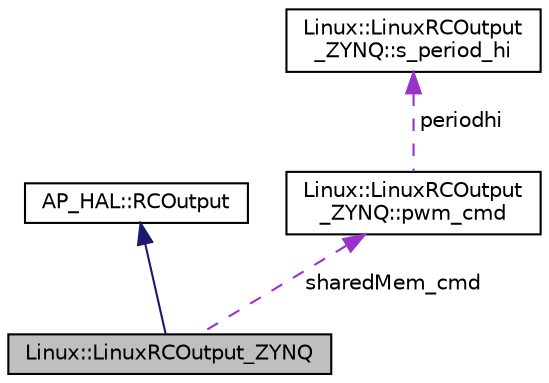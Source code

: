 digraph "Linux::LinuxRCOutput_ZYNQ"
{
 // INTERACTIVE_SVG=YES
  edge [fontname="Helvetica",fontsize="10",labelfontname="Helvetica",labelfontsize="10"];
  node [fontname="Helvetica",fontsize="10",shape=record];
  Node1 [label="Linux::LinuxRCOutput_ZYNQ",height=0.2,width=0.4,color="black", fillcolor="grey75", style="filled" fontcolor="black"];
  Node2 -> Node1 [dir="back",color="midnightblue",fontsize="10",style="solid",fontname="Helvetica"];
  Node2 [label="AP_HAL::RCOutput",height=0.2,width=0.4,color="black", fillcolor="white", style="filled",URL="$classAP__HAL_1_1RCOutput.html"];
  Node3 -> Node1 [dir="back",color="darkorchid3",fontsize="10",style="dashed",label=" sharedMem_cmd" ,fontname="Helvetica"];
  Node3 [label="Linux::LinuxRCOutput\l_ZYNQ::pwm_cmd",height=0.2,width=0.4,color="black", fillcolor="white", style="filled",URL="$structLinux_1_1LinuxRCOutput__ZYNQ_1_1pwm__cmd.html"];
  Node4 -> Node3 [dir="back",color="darkorchid3",fontsize="10",style="dashed",label=" periodhi" ,fontname="Helvetica"];
  Node4 [label="Linux::LinuxRCOutput\l_ZYNQ::s_period_hi",height=0.2,width=0.4,color="black", fillcolor="white", style="filled",URL="$structLinux_1_1LinuxRCOutput__ZYNQ_1_1s__period__hi.html"];
}
